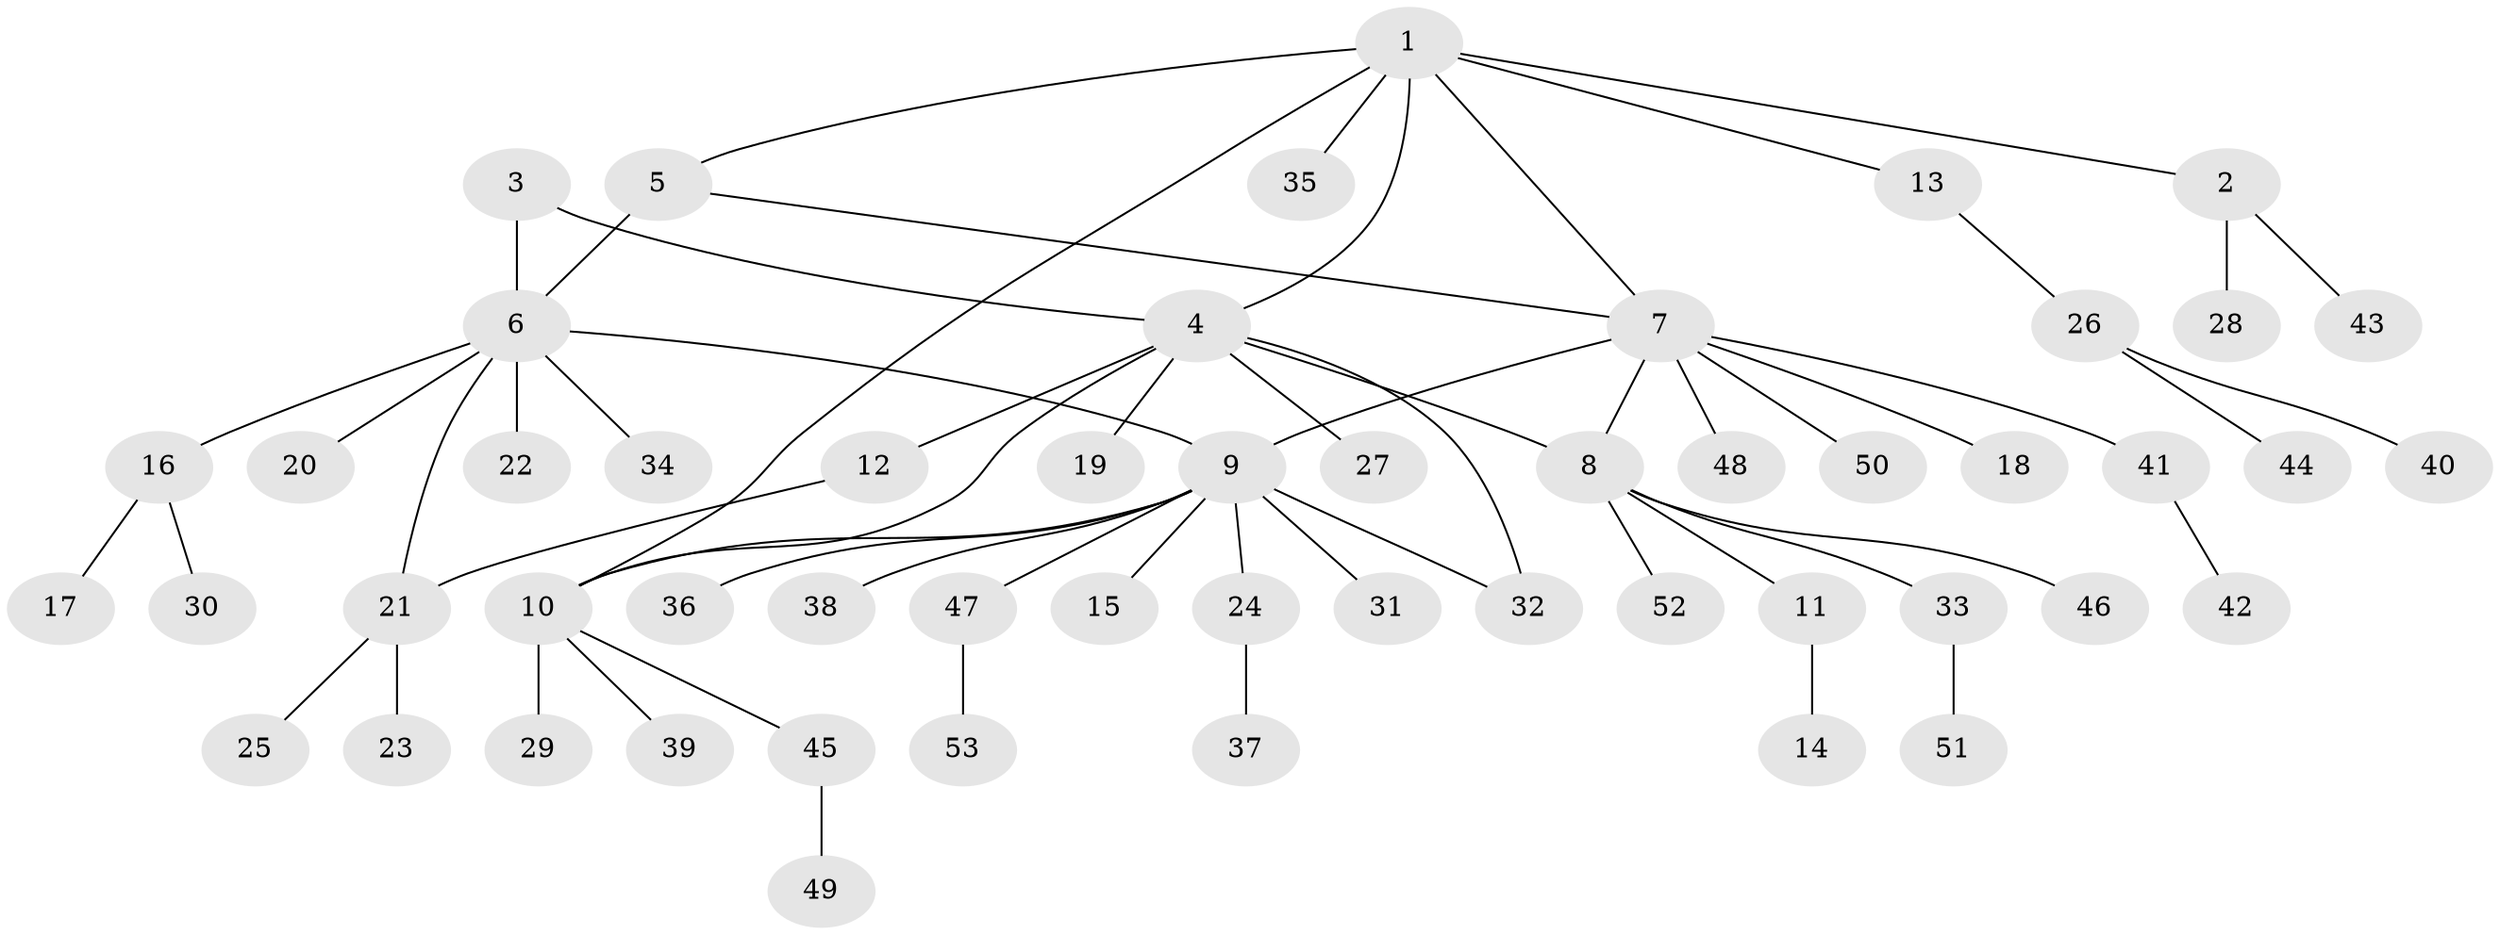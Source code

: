 // coarse degree distribution, {9: 0.02631578947368421, 2: 0.23684210526315788, 3: 0.05263157894736842, 1: 0.5263157894736842, 7: 0.07894736842105263, 6: 0.02631578947368421, 5: 0.05263157894736842}
// Generated by graph-tools (version 1.1) at 2025/37/03/04/25 23:37:47]
// undirected, 53 vertices, 60 edges
graph export_dot {
  node [color=gray90,style=filled];
  1;
  2;
  3;
  4;
  5;
  6;
  7;
  8;
  9;
  10;
  11;
  12;
  13;
  14;
  15;
  16;
  17;
  18;
  19;
  20;
  21;
  22;
  23;
  24;
  25;
  26;
  27;
  28;
  29;
  30;
  31;
  32;
  33;
  34;
  35;
  36;
  37;
  38;
  39;
  40;
  41;
  42;
  43;
  44;
  45;
  46;
  47;
  48;
  49;
  50;
  51;
  52;
  53;
  1 -- 2;
  1 -- 4;
  1 -- 5;
  1 -- 7;
  1 -- 10;
  1 -- 13;
  1 -- 35;
  2 -- 28;
  2 -- 43;
  3 -- 4;
  3 -- 6;
  4 -- 8;
  4 -- 10;
  4 -- 12;
  4 -- 19;
  4 -- 27;
  4 -- 32;
  5 -- 6;
  5 -- 7;
  6 -- 9;
  6 -- 16;
  6 -- 20;
  6 -- 21;
  6 -- 22;
  6 -- 34;
  7 -- 8;
  7 -- 9;
  7 -- 18;
  7 -- 41;
  7 -- 48;
  7 -- 50;
  8 -- 11;
  8 -- 33;
  8 -- 46;
  8 -- 52;
  9 -- 10;
  9 -- 15;
  9 -- 24;
  9 -- 31;
  9 -- 32;
  9 -- 36;
  9 -- 38;
  9 -- 47;
  10 -- 29;
  10 -- 39;
  10 -- 45;
  11 -- 14;
  12 -- 21;
  13 -- 26;
  16 -- 17;
  16 -- 30;
  21 -- 23;
  21 -- 25;
  24 -- 37;
  26 -- 40;
  26 -- 44;
  33 -- 51;
  41 -- 42;
  45 -- 49;
  47 -- 53;
}
